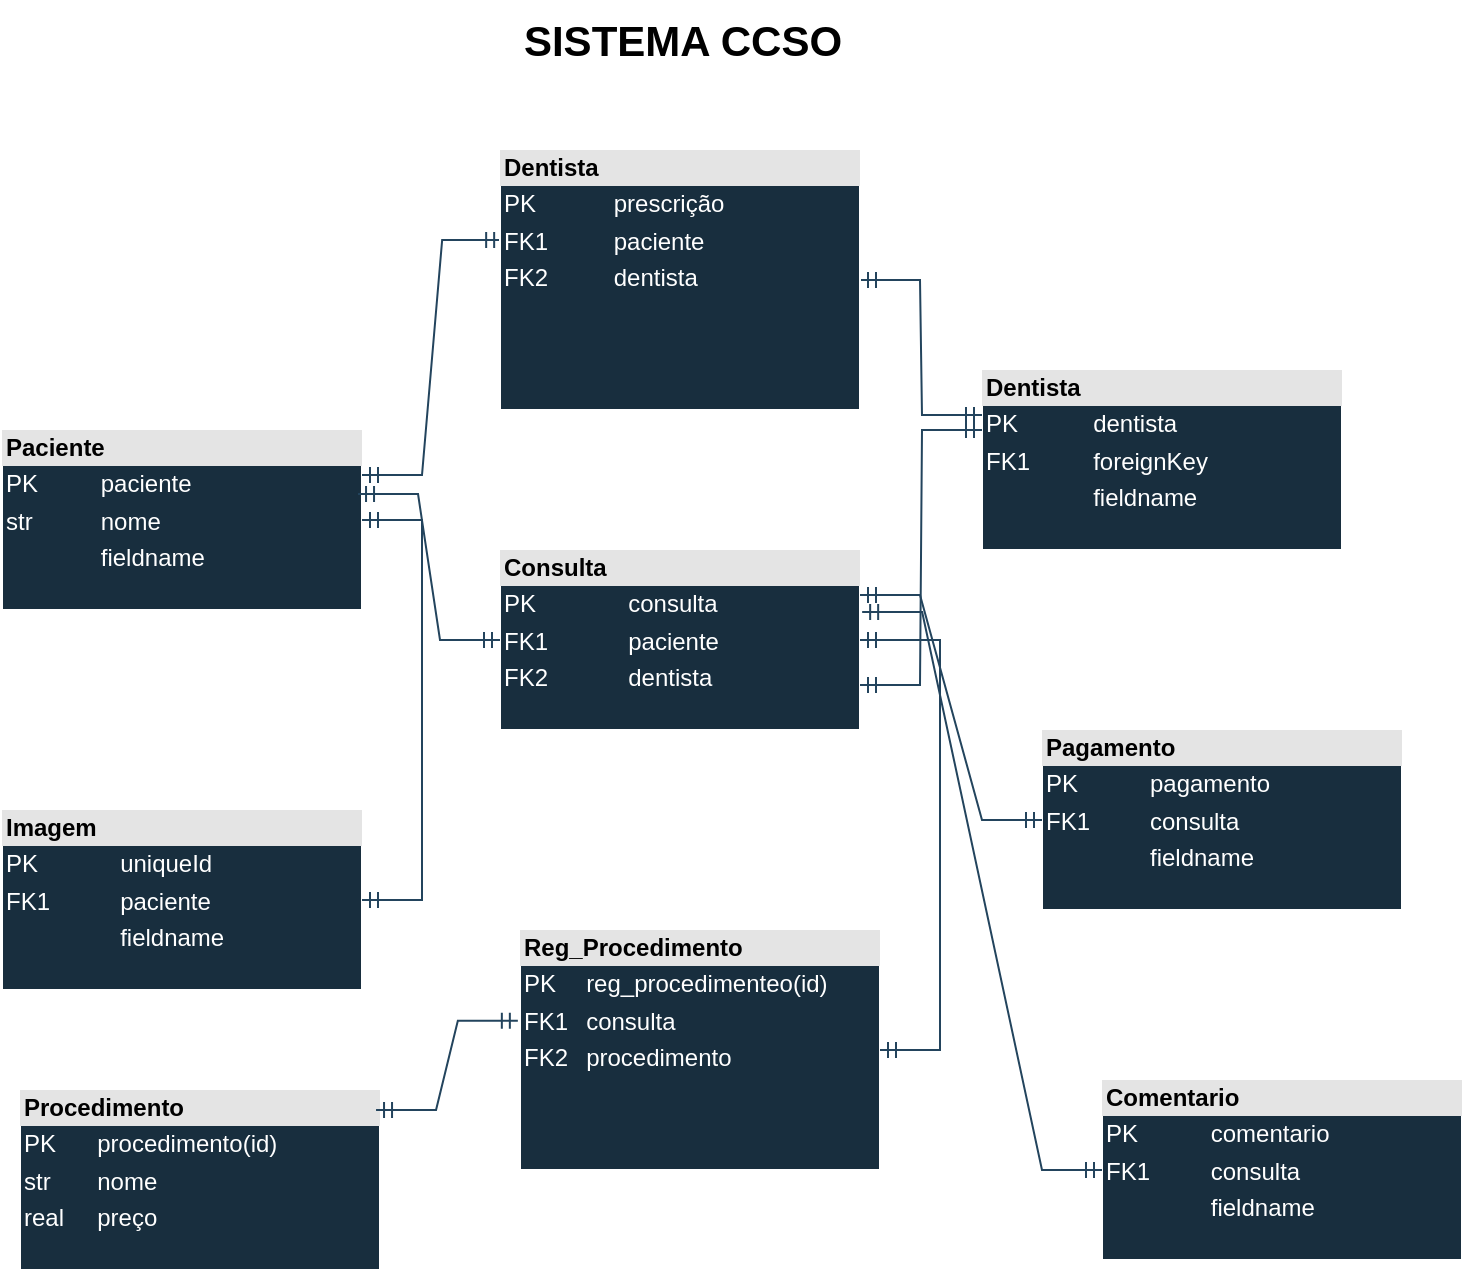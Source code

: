 <mxfile version="24.5.1" type="github">
  <diagram name="Página-1" id="G7U0K-YmqGsla3E6vOUf">
    <mxGraphModel dx="919" dy="472" grid="1" gridSize="10" guides="1" tooltips="1" connect="1" arrows="1" fold="1" page="1" pageScale="1" pageWidth="827" pageHeight="1169" math="0" shadow="0">
      <root>
        <mxCell id="0" />
        <mxCell id="1" parent="0" />
        <mxCell id="Kl7VoFIh9Dd8XK4XTmcx-1" value="&lt;div style=&quot;box-sizing:border-box;width:100%;background:#e4e4e4;padding:2px;&quot;&gt;&lt;b&gt;&lt;font color=&quot;#000000&quot;&gt;Paciente&lt;/font&gt;&lt;/b&gt;&lt;/div&gt;&lt;table style=&quot;width:100%;font-size:1em;&quot; cellpadding=&quot;2&quot; cellspacing=&quot;0&quot;&gt;&lt;tbody&gt;&lt;tr&gt;&lt;td&gt;PK&lt;/td&gt;&lt;td&gt;paciente&lt;/td&gt;&lt;/tr&gt;&lt;tr&gt;&lt;td&gt;str&lt;/td&gt;&lt;td&gt;nome&lt;/td&gt;&lt;/tr&gt;&lt;tr&gt;&lt;td&gt;&lt;/td&gt;&lt;td&gt;fieldname&lt;/td&gt;&lt;/tr&gt;&lt;/tbody&gt;&lt;/table&gt;" style="verticalAlign=top;align=left;overflow=fill;html=1;whiteSpace=wrap;labelBackgroundColor=none;fillColor=#182E3E;strokeColor=#FFFFFF;fontColor=#FFFFFF;" parent="1" vertex="1">
          <mxGeometry x="50" y="260" width="180" height="90" as="geometry" />
        </mxCell>
        <mxCell id="Kl7VoFIh9Dd8XK4XTmcx-2" value="&lt;div style=&quot;box-sizing:border-box;width:100%;background:#e4e4e4;padding:2px;&quot;&gt;&lt;font color=&quot;#000000&quot;&gt;&lt;b&gt;Dentista&lt;/b&gt;&lt;/font&gt;&lt;/div&gt;&lt;table style=&quot;width:100%;font-size:1em;&quot; cellpadding=&quot;2&quot; cellspacing=&quot;0&quot;&gt;&lt;tbody&gt;&lt;tr&gt;&lt;td&gt;PK&lt;/td&gt;&lt;td&gt;dentista&lt;/td&gt;&lt;/tr&gt;&lt;tr&gt;&lt;td&gt;FK1&lt;/td&gt;&lt;td&gt;foreignKey&lt;/td&gt;&lt;/tr&gt;&lt;tr&gt;&lt;td&gt;&lt;/td&gt;&lt;td&gt;fieldname&lt;/td&gt;&lt;/tr&gt;&lt;/tbody&gt;&lt;/table&gt;" style="verticalAlign=top;align=left;overflow=fill;html=1;whiteSpace=wrap;labelBackgroundColor=none;fillColor=#182E3E;strokeColor=#FFFFFF;fontColor=#FFFFFF;" parent="1" vertex="1">
          <mxGeometry x="540" y="230" width="180" height="90" as="geometry" />
        </mxCell>
        <mxCell id="Kl7VoFIh9Dd8XK4XTmcx-3" value="&lt;div style=&quot;box-sizing:border-box;width:100%;background:#e4e4e4;padding:2px;&quot;&gt;&lt;b&gt;&lt;font color=&quot;#000000&quot;&gt;Consulta&lt;/font&gt;&lt;/b&gt;&lt;/div&gt;&lt;table style=&quot;width:100%;font-size:1em;&quot; cellpadding=&quot;2&quot; cellspacing=&quot;0&quot;&gt;&lt;tbody&gt;&lt;tr&gt;&lt;td&gt;PK&lt;/td&gt;&lt;td&gt;consu&lt;span style=&quot;white-space: pre;&quot;&gt;lta&lt;/span&gt;&lt;/td&gt;&lt;/tr&gt;&lt;tr&gt;&lt;td&gt;FK1&lt;/td&gt;&lt;td&gt;paciente&lt;/td&gt;&lt;/tr&gt;&lt;tr&gt;&lt;td&gt;FK2&lt;/td&gt;&lt;td&gt;dentista&lt;/td&gt;&lt;/tr&gt;&lt;/tbody&gt;&lt;/table&gt;" style="verticalAlign=top;align=left;overflow=fill;html=1;whiteSpace=wrap;labelBackgroundColor=none;fillColor=#182E3E;strokeColor=#FFFFFF;fontColor=#FFFFFF;" parent="1" vertex="1">
          <mxGeometry x="299" y="320" width="180" height="90" as="geometry" />
        </mxCell>
        <mxCell id="Kl7VoFIh9Dd8XK4XTmcx-4" value="&lt;div style=&quot;box-sizing:border-box;width:100%;background:#e4e4e4;padding:2px;&quot;&gt;&lt;b&gt;&lt;font color=&quot;#000000&quot;&gt;Procedimento&lt;/font&gt;&lt;/b&gt;&lt;/div&gt;&lt;table style=&quot;width:100%;font-size:1em;&quot; cellpadding=&quot;2&quot; cellspacing=&quot;0&quot;&gt;&lt;tbody&gt;&lt;tr&gt;&lt;td&gt;PK&lt;/td&gt;&lt;td&gt;procedimento(id)&lt;/td&gt;&lt;/tr&gt;&lt;tr&gt;&lt;td&gt;str&lt;/td&gt;&lt;td&gt;nome&lt;/td&gt;&lt;/tr&gt;&lt;tr&gt;&lt;td&gt;real&lt;/td&gt;&lt;td&gt;preço&lt;/td&gt;&lt;/tr&gt;&lt;/tbody&gt;&lt;/table&gt;" style="verticalAlign=top;align=left;overflow=fill;html=1;whiteSpace=wrap;labelBackgroundColor=none;fillColor=#182E3E;strokeColor=#FFFFFF;fontColor=#FFFFFF;" parent="1" vertex="1">
          <mxGeometry x="59" y="590" width="180" height="90" as="geometry" />
        </mxCell>
        <mxCell id="Kl7VoFIh9Dd8XK4XTmcx-5" value="&lt;div style=&quot;box-sizing:border-box;width:100%;background:#e4e4e4;padding:2px;&quot;&gt;&lt;b&gt;&lt;font color=&quot;#000000&quot;&gt;Reg_Procedimento&lt;/font&gt;&lt;/b&gt;&lt;/div&gt;&lt;table style=&quot;width:100%;font-size:1em;&quot; cellpadding=&quot;2&quot; cellspacing=&quot;0&quot;&gt;&lt;tbody&gt;&lt;tr&gt;&lt;td&gt;PK&lt;/td&gt;&lt;td&gt;reg_procedimenteo(id)&lt;/td&gt;&lt;/tr&gt;&lt;tr&gt;&lt;td&gt;FK1&lt;/td&gt;&lt;td&gt;consulta&lt;/td&gt;&lt;/tr&gt;&lt;tr&gt;&lt;td&gt;FK2&lt;/td&gt;&lt;td&gt;procedimento&lt;br&gt;&lt;/td&gt;&lt;/tr&gt;&lt;/tbody&gt;&lt;/table&gt;" style="verticalAlign=top;align=left;overflow=fill;html=1;whiteSpace=wrap;labelBackgroundColor=none;fillColor=#182E3E;strokeColor=#FFFFFF;fontColor=#FFFFFF;" parent="1" vertex="1">
          <mxGeometry x="309" y="510" width="180" height="120" as="geometry" />
        </mxCell>
        <mxCell id="Kl7VoFIh9Dd8XK4XTmcx-6" value="&lt;div style=&quot;box-sizing:border-box;width:100%;background:#e4e4e4;padding:2px;&quot;&gt;&lt;b&gt;&lt;font color=&quot;#000000&quot;&gt;Pagamento&lt;/font&gt;&lt;/b&gt;&lt;/div&gt;&lt;table style=&quot;width:100%;font-size:1em;&quot; cellpadding=&quot;2&quot; cellspacing=&quot;0&quot;&gt;&lt;tbody&gt;&lt;tr&gt;&lt;td&gt;PK&lt;/td&gt;&lt;td&gt;pagamento&lt;/td&gt;&lt;/tr&gt;&lt;tr&gt;&lt;td&gt;FK1&lt;/td&gt;&lt;td&gt;consulta&lt;/td&gt;&lt;/tr&gt;&lt;tr&gt;&lt;td&gt;&lt;/td&gt;&lt;td&gt;fieldname&lt;/td&gt;&lt;/tr&gt;&lt;/tbody&gt;&lt;/table&gt;" style="verticalAlign=top;align=left;overflow=fill;html=1;whiteSpace=wrap;labelBackgroundColor=none;fillColor=#182E3E;strokeColor=#FFFFFF;fontColor=#FFFFFF;" parent="1" vertex="1">
          <mxGeometry x="570" y="410" width="180" height="90" as="geometry" />
        </mxCell>
        <mxCell id="Kl7VoFIh9Dd8XK4XTmcx-8" value="&lt;div style=&quot;box-sizing:border-box;width:100%;background:#e4e4e4;padding:2px;&quot;&gt;&lt;font color=&quot;#000000&quot;&gt;&lt;b&gt;Imagem&lt;/b&gt;&lt;/font&gt;&lt;/div&gt;&lt;table style=&quot;width:100%;font-size:1em;&quot; cellpadding=&quot;2&quot; cellspacing=&quot;0&quot;&gt;&lt;tbody&gt;&lt;tr&gt;&lt;td&gt;PK&lt;/td&gt;&lt;td&gt;uniqueId&lt;/td&gt;&lt;/tr&gt;&lt;tr&gt;&lt;td&gt;FK1&lt;/td&gt;&lt;td&gt;paciente&lt;/td&gt;&lt;/tr&gt;&lt;tr&gt;&lt;td&gt;&lt;/td&gt;&lt;td&gt;fieldname&lt;/td&gt;&lt;/tr&gt;&lt;/tbody&gt;&lt;/table&gt;" style="verticalAlign=top;align=left;overflow=fill;html=1;whiteSpace=wrap;labelBackgroundColor=none;fillColor=#182E3E;strokeColor=#FFFFFF;fontColor=#FFFFFF;" parent="1" vertex="1">
          <mxGeometry x="50" y="450" width="180" height="90" as="geometry" />
        </mxCell>
        <mxCell id="Kl7VoFIh9Dd8XK4XTmcx-9" value="&lt;div style=&quot;box-sizing:border-box;width:100%;background:#e4e4e4;padding:2px;&quot;&gt;&lt;b&gt;&lt;font color=&quot;#000000&quot;&gt;Comentario&lt;/font&gt;&lt;/b&gt;&lt;/div&gt;&lt;table style=&quot;width:100%;font-size:1em;&quot; cellpadding=&quot;2&quot; cellspacing=&quot;0&quot;&gt;&lt;tbody&gt;&lt;tr&gt;&lt;td&gt;PK&lt;/td&gt;&lt;td&gt;comentario&lt;/td&gt;&lt;/tr&gt;&lt;tr&gt;&lt;td&gt;FK1&lt;/td&gt;&lt;td&gt;consulta&lt;/td&gt;&lt;/tr&gt;&lt;tr&gt;&lt;td&gt;&lt;/td&gt;&lt;td&gt;fieldname&lt;/td&gt;&lt;/tr&gt;&lt;/tbody&gt;&lt;/table&gt;" style="verticalAlign=top;align=left;overflow=fill;html=1;whiteSpace=wrap;labelBackgroundColor=none;fillColor=#182E3E;strokeColor=#FFFFFF;fontColor=#FFFFFF;" parent="1" vertex="1">
          <mxGeometry x="600" y="585" width="180" height="90" as="geometry" />
        </mxCell>
        <mxCell id="Kl7VoFIh9Dd8XK4XTmcx-10" value="" style="edgeStyle=entityRelationEdgeStyle;fontSize=12;html=1;endArrow=ERmandOne;startArrow=ERmandOne;rounded=0;entryX=-0.006;entryY=0.378;entryDx=0;entryDy=0;entryPerimeter=0;exitX=0.989;exitY=0.111;exitDx=0;exitDy=0;exitPerimeter=0;labelBackgroundColor=none;strokeColor=#23445D;fontColor=default;" parent="1" source="Kl7VoFIh9Dd8XK4XTmcx-4" target="Kl7VoFIh9Dd8XK4XTmcx-5" edge="1">
          <mxGeometry width="100" height="100" relative="1" as="geometry">
            <mxPoint x="239" y="540" as="sourcePoint" />
            <mxPoint x="309" y="440" as="targetPoint" />
          </mxGeometry>
        </mxCell>
        <mxCell id="Kl7VoFIh9Dd8XK4XTmcx-12" value="" style="edgeStyle=entityRelationEdgeStyle;fontSize=12;html=1;endArrow=ERmandOne;startArrow=ERmandOne;rounded=0;entryX=1;entryY=0.5;entryDx=0;entryDy=0;labelBackgroundColor=none;strokeColor=#23445D;fontColor=default;" parent="1" source="Kl7VoFIh9Dd8XK4XTmcx-5" target="Kl7VoFIh9Dd8XK4XTmcx-3" edge="1">
          <mxGeometry width="100" height="100" relative="1" as="geometry">
            <mxPoint x="367" y="476" as="sourcePoint" />
            <mxPoint x="431" y="470" as="targetPoint" />
            <Array as="points">
              <mxPoint x="387" y="486" />
              <mxPoint x="557" y="386" />
            </Array>
          </mxGeometry>
        </mxCell>
        <mxCell id="Kl7VoFIh9Dd8XK4XTmcx-13" value="" style="edgeStyle=entityRelationEdgeStyle;fontSize=12;html=1;endArrow=ERmandOne;startArrow=ERmandOne;rounded=0;exitX=0;exitY=0.5;exitDx=0;exitDy=0;entryX=1;entryY=0.25;entryDx=0;entryDy=0;labelBackgroundColor=none;strokeColor=#23445D;fontColor=default;" parent="1" source="Kl7VoFIh9Dd8XK4XTmcx-6" target="Kl7VoFIh9Dd8XK4XTmcx-3" edge="1">
          <mxGeometry width="100" height="100" relative="1" as="geometry">
            <mxPoint x="569" y="476" as="sourcePoint" />
            <mxPoint x="633" y="470" as="targetPoint" />
            <Array as="points">
              <mxPoint x="899" y="356" />
            </Array>
          </mxGeometry>
        </mxCell>
        <mxCell id="Kl7VoFIh9Dd8XK4XTmcx-14" value="" style="edgeStyle=entityRelationEdgeStyle;fontSize=12;html=1;endArrow=ERmandOne;startArrow=ERmandOne;rounded=0;exitX=0.006;exitY=0.346;exitDx=0;exitDy=0;exitPerimeter=0;entryX=1;entryY=0.25;entryDx=0;entryDy=0;labelBackgroundColor=none;strokeColor=#23445D;fontColor=default;" parent="1" source="Kl7VoFIh9Dd8XK4XTmcx-26" target="Kl7VoFIh9Dd8XK4XTmcx-1" edge="1">
          <mxGeometry width="100" height="100" relative="1" as="geometry">
            <mxPoint x="302.06" y="168.97" as="sourcePoint" />
            <mxPoint x="47" y="347" as="targetPoint" />
            <Array as="points">
              <mxPoint x="-200" y="461" />
              <mxPoint y="500" />
              <mxPoint x="120" y="240" />
              <mxPoint x="110" y="260" />
              <mxPoint x="-270" y="461" />
            </Array>
          </mxGeometry>
        </mxCell>
        <mxCell id="Kl7VoFIh9Dd8XK4XTmcx-15" value="" style="edgeStyle=entityRelationEdgeStyle;fontSize=12;html=1;endArrow=ERmandOne;startArrow=ERmandOne;rounded=0;exitX=1;exitY=0.5;exitDx=0;exitDy=0;entryX=1;entryY=0.5;entryDx=0;entryDy=0;labelBackgroundColor=none;strokeColor=#23445D;fontColor=default;" parent="1" source="Kl7VoFIh9Dd8XK4XTmcx-8" target="Kl7VoFIh9Dd8XK4XTmcx-1" edge="1">
          <mxGeometry width="100" height="100" relative="1" as="geometry">
            <mxPoint x="329" y="626" as="sourcePoint" />
            <mxPoint x="389" y="610" as="targetPoint" />
            <Array as="points">
              <mxPoint x="289" y="580" />
              <mxPoint x="250" y="400" />
              <mxPoint x="329" y="600" />
              <mxPoint x="260" y="410" />
            </Array>
          </mxGeometry>
        </mxCell>
        <mxCell id="Kl7VoFIh9Dd8XK4XTmcx-18" value="" style="edgeStyle=entityRelationEdgeStyle;fontSize=12;html=1;endArrow=ERmandOne;startArrow=ERmandOne;rounded=0;exitX=0;exitY=0.5;exitDx=0;exitDy=0;entryX=1.006;entryY=0.344;entryDx=0;entryDy=0;entryPerimeter=0;labelBackgroundColor=none;strokeColor=#23445D;fontColor=default;" parent="1" source="Kl7VoFIh9Dd8XK4XTmcx-9" target="Kl7VoFIh9Dd8XK4XTmcx-3" edge="1">
          <mxGeometry width="100" height="100" relative="1" as="geometry">
            <mxPoint x="539" y="646" as="sourcePoint" />
            <mxPoint x="603" y="640" as="targetPoint" />
          </mxGeometry>
        </mxCell>
        <mxCell id="Kl7VoFIh9Dd8XK4XTmcx-22" value="SISTEMA CCSO" style="text;html=1;align=center;verticalAlign=middle;resizable=0;points=[];autosize=1;strokeColor=none;fillColor=none;fontStyle=1;fontSize=21;labelBackgroundColor=none;fontColor=#000000;" parent="1" vertex="1">
          <mxGeometry x="300" y="45" width="180" height="40" as="geometry" />
        </mxCell>
        <mxCell id="Kl7VoFIh9Dd8XK4XTmcx-23" value="" style="edgeStyle=entityRelationEdgeStyle;fontSize=12;html=1;endArrow=ERmandOne;startArrow=ERmandOne;rounded=0;entryX=0;entryY=0.25;entryDx=0;entryDy=0;labelBackgroundColor=none;strokeColor=#23445D;fontColor=default;" parent="1" source="Kl7VoFIh9Dd8XK4XTmcx-26" target="Kl7VoFIh9Dd8XK4XTmcx-2" edge="1">
          <mxGeometry width="100" height="100" relative="1" as="geometry">
            <mxPoint x="480" y="189" as="sourcePoint" />
            <mxPoint x="273" y="482" as="targetPoint" />
            <Array as="points">
              <mxPoint x="720" y="350" />
            </Array>
          </mxGeometry>
        </mxCell>
        <mxCell id="Kl7VoFIh9Dd8XK4XTmcx-24" value="" style="edgeStyle=entityRelationEdgeStyle;fontSize=12;html=1;endArrow=ERmandOne;startArrow=ERmandOne;rounded=0;exitX=1;exitY=0.75;exitDx=0;exitDy=0;labelBackgroundColor=none;strokeColor=#23445D;fontColor=default;" parent="1" source="Kl7VoFIh9Dd8XK4XTmcx-3" edge="1">
          <mxGeometry width="100" height="100" relative="1" as="geometry">
            <mxPoint x="580" y="330" as="sourcePoint" />
            <mxPoint x="540" y="260" as="targetPoint" />
          </mxGeometry>
        </mxCell>
        <mxCell id="Kl7VoFIh9Dd8XK4XTmcx-25" value="" style="edgeStyle=entityRelationEdgeStyle;fontSize=12;html=1;endArrow=ERmandOne;startArrow=ERmandOne;rounded=0;entryX=0;entryY=0.5;entryDx=0;entryDy=0;exitX=0.989;exitY=0.356;exitDx=0;exitDy=0;exitPerimeter=0;labelBackgroundColor=none;strokeColor=#23445D;fontColor=default;" parent="1" source="Kl7VoFIh9Dd8XK4XTmcx-1" target="Kl7VoFIh9Dd8XK4XTmcx-3" edge="1">
          <mxGeometry width="100" height="100" relative="1" as="geometry">
            <mxPoint x="310" y="320" as="sourcePoint" />
            <mxPoint x="374" y="314" as="targetPoint" />
          </mxGeometry>
        </mxCell>
        <mxCell id="Kl7VoFIh9Dd8XK4XTmcx-26" value="&lt;div style=&quot;box-sizing:border-box;width:100%;background:#e4e4e4;padding:2px;&quot;&gt;&lt;b&gt;&lt;font color=&quot;#000000&quot;&gt;Dentista&lt;/font&gt;&lt;/b&gt;&lt;/div&gt;&lt;table style=&quot;width:100%;font-size:1em;&quot; cellpadding=&quot;2&quot; cellspacing=&quot;0&quot;&gt;&lt;tbody&gt;&lt;tr&gt;&lt;td&gt;PK&lt;/td&gt;&lt;td&gt;prescrição&lt;/td&gt;&lt;/tr&gt;&lt;tr&gt;&lt;td&gt;FK1&lt;/td&gt;&lt;td&gt;paciente&lt;/td&gt;&lt;/tr&gt;&lt;tr&gt;&lt;td&gt;FK2&lt;br&gt;&lt;/td&gt;&lt;td&gt;dentista&lt;br&gt;&lt;/td&gt;&lt;/tr&gt;&lt;/tbody&gt;&lt;/table&gt;" style="verticalAlign=top;align=left;overflow=fill;html=1;whiteSpace=wrap;labelBackgroundColor=none;fillColor=#182E3E;strokeColor=#FFFFFF;fontColor=#FFFFFF;" parent="1" vertex="1">
          <mxGeometry x="299" y="120" width="180" height="130" as="geometry" />
        </mxCell>
      </root>
    </mxGraphModel>
  </diagram>
</mxfile>
